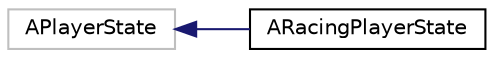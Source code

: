 digraph "Graphical Class Hierarchy"
{
 // LATEX_PDF_SIZE
  edge [fontname="Helvetica",fontsize="10",labelfontname="Helvetica",labelfontsize="10"];
  node [fontname="Helvetica",fontsize="10",shape=record];
  rankdir="LR";
  Node28 [label="APlayerState",height=0.2,width=0.4,color="grey75", fillcolor="white", style="filled",tooltip=" "];
  Node28 -> Node0 [dir="back",color="midnightblue",fontsize="10",style="solid",fontname="Helvetica"];
  Node0 [label="ARacingPlayerState",height=0.2,width=0.4,color="black", fillcolor="white", style="filled",URL="$class_a_racing_player_state.html",tooltip=" "];
}
